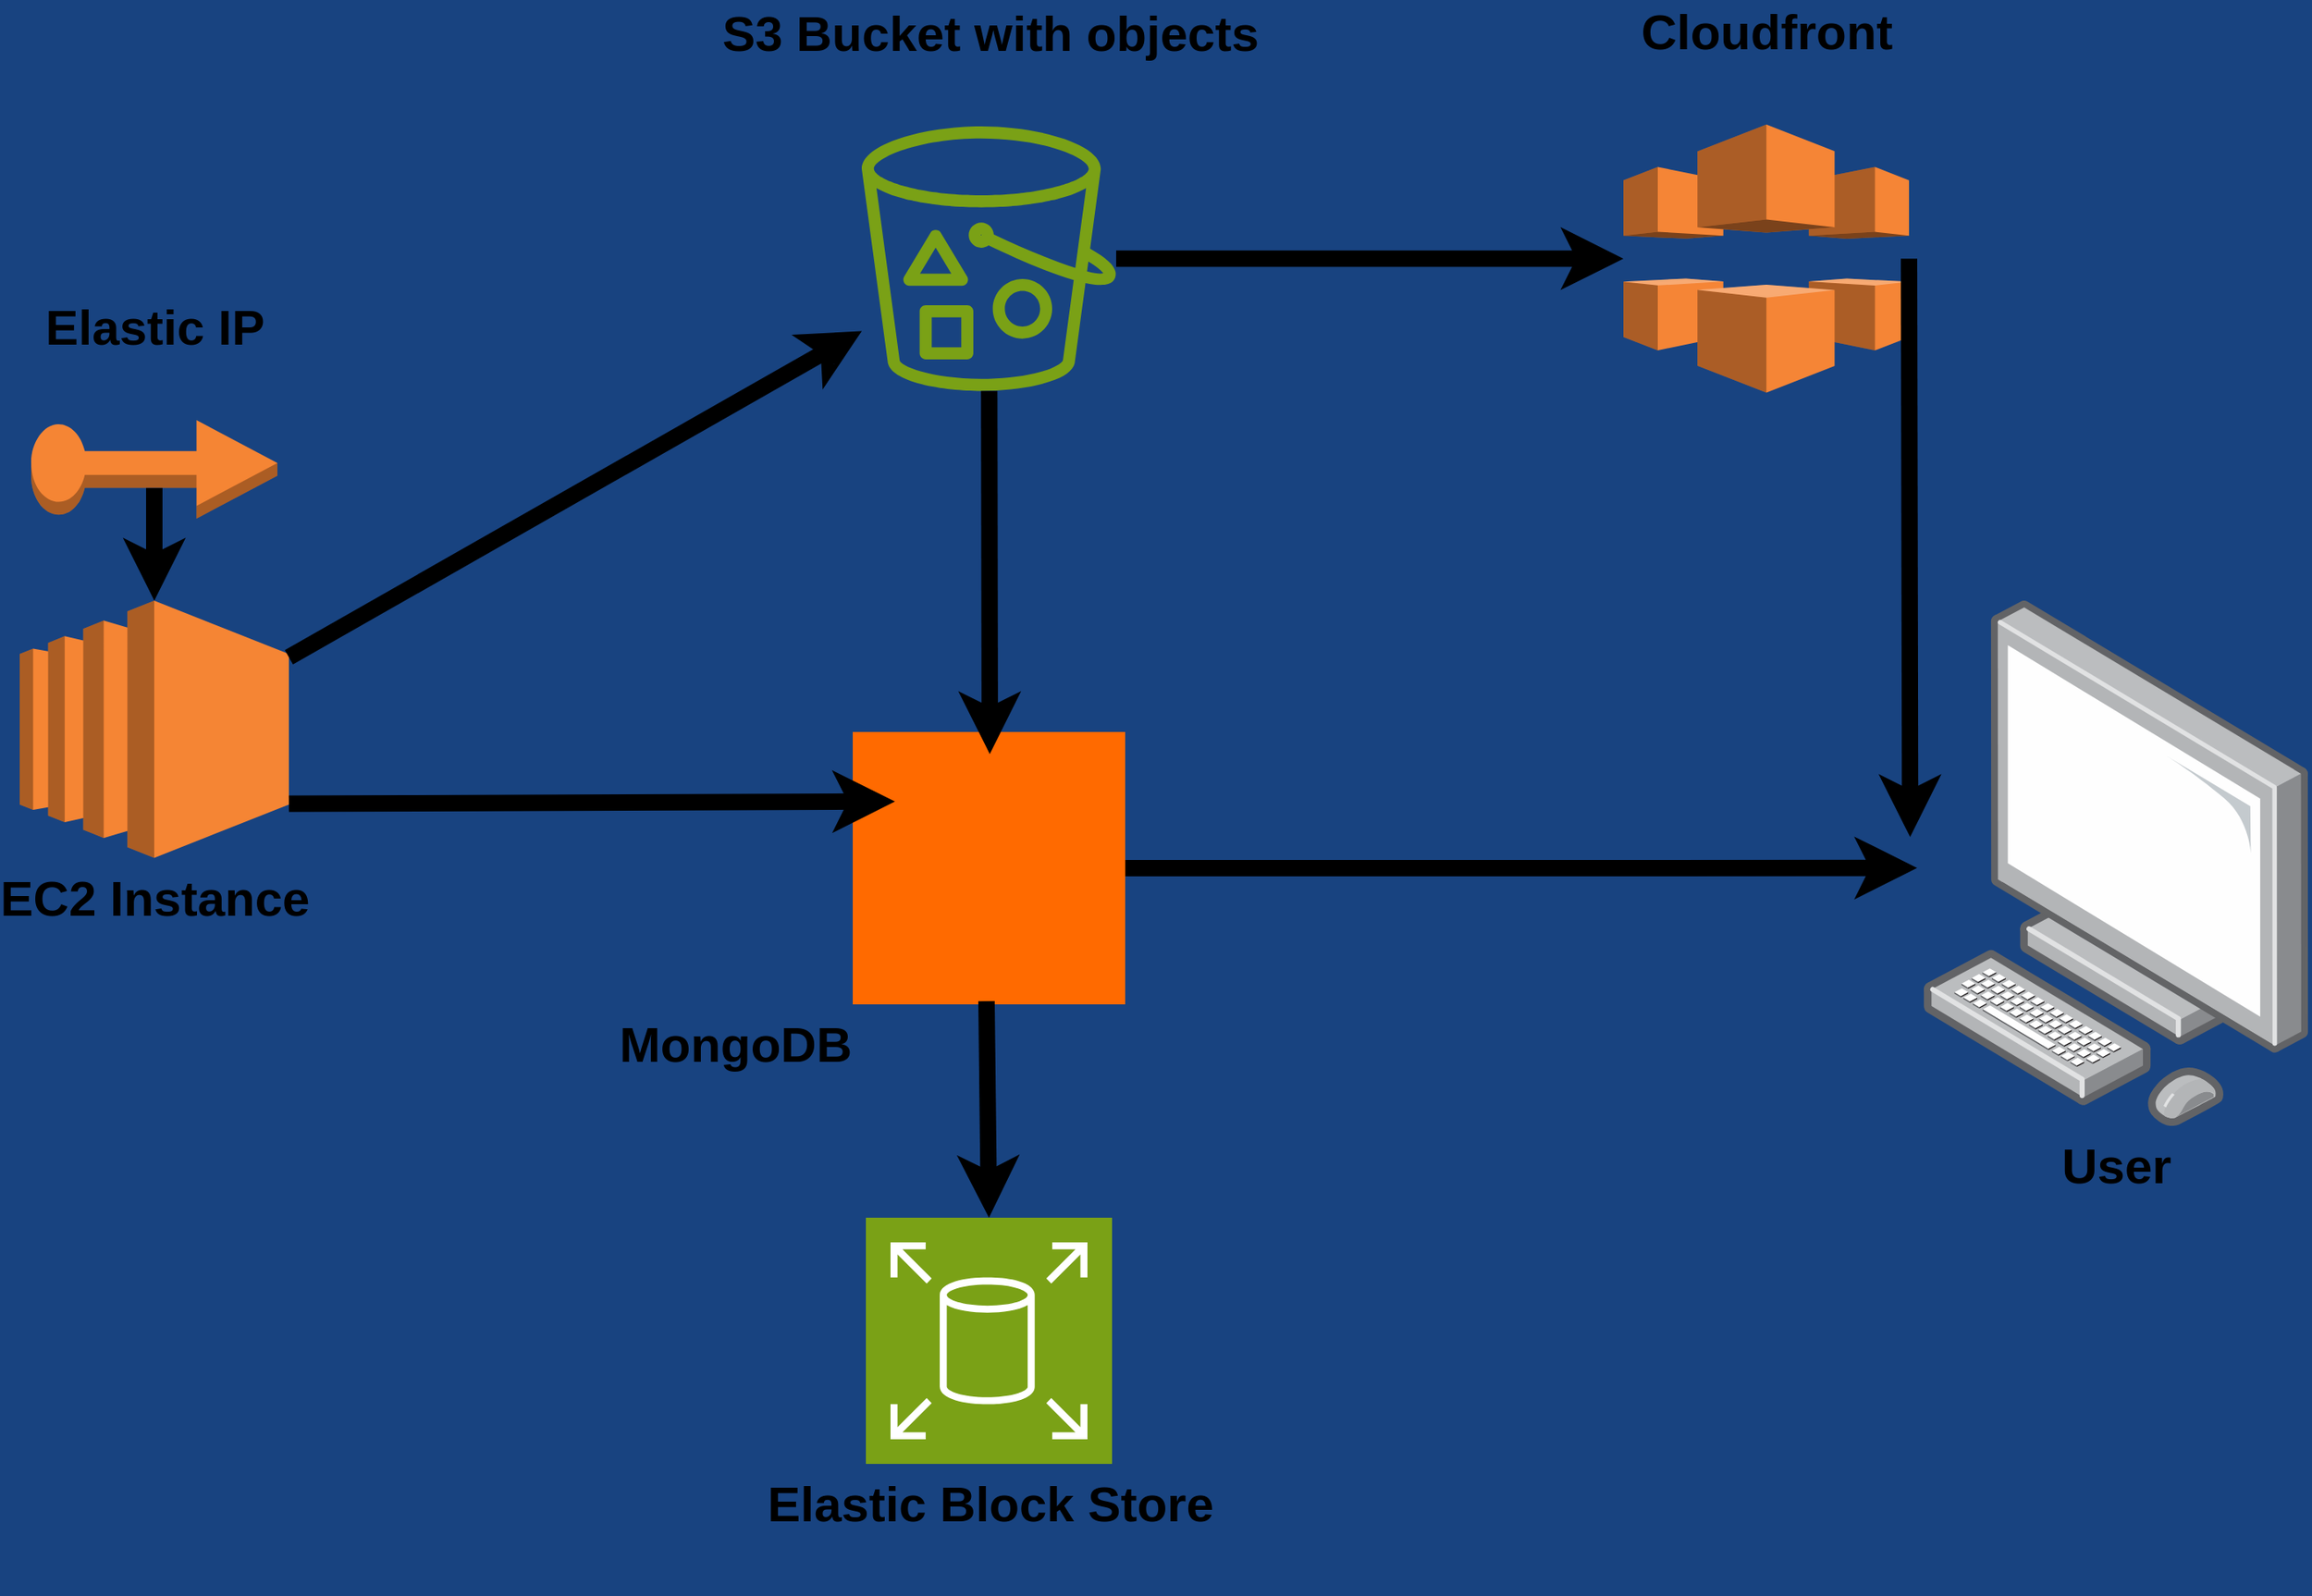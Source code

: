 <mxfile version="26.2.2">
  <diagram name="Page-1" id="7a6c530e-6e37-e111-ec74-82921da8cc10">
    <mxGraphModel dx="2774" dy="1578" grid="0" gridSize="10" guides="1" tooltips="1" connect="1" arrows="1" fold="1" page="1" pageScale="1.5" pageWidth="1169" pageHeight="826" background="#184380" math="0" shadow="0">
      <root>
        <mxCell id="0" style=";html=1;" />
        <mxCell id="1" style=";html=1;" parent="0" />
        <mxCell id="2FV92E6_kj3xv08Foaql-3" value="S3 Bucket with objects&lt;div&gt;&lt;br&gt;&lt;/div&gt;" style="sketch=0;outlineConnect=0;fontColor=#000000;gradientColor=none;fillColor=#7AA116;strokeColor=none;dashed=0;verticalLabelPosition=top;verticalAlign=bottom;align=center;html=1;fontSize=30;fontStyle=1;aspect=fixed;pointerEvents=1;shape=mxgraph.aws4.bucket_with_objects;labelPosition=center;movable=0;resizable=0;rotatable=0;deletable=0;editable=0;locked=1;connectable=0;" vertex="1" parent="1">
          <mxGeometry x="563" y="225" width="155" height="161.2" as="geometry" />
        </mxCell>
        <mxCell id="2FV92E6_kj3xv08Foaql-4" value="MongoDB" style="points=[];aspect=fixed;html=1;align=right;shadow=0;dashed=0;fillColor=#FF6A00;strokeColor=none;shape=mxgraph.alibaba_cloud.mongodb;fontSize=30;verticalAlign=top;labelPosition=left;verticalLabelPosition=bottom;fontStyle=1;movable=0;resizable=0;rotatable=0;deletable=0;editable=0;locked=1;connectable=0;" vertex="1" parent="1">
          <mxGeometry x="557.5" y="594" width="166" height="166" as="geometry" />
        </mxCell>
        <mxCell id="2FV92E6_kj3xv08Foaql-5" value="EC2 Instance" style="outlineConnect=0;dashed=0;verticalLabelPosition=bottom;verticalAlign=top;align=center;html=1;shape=mxgraph.aws3.ec2;fillColor=#F58534;gradientColor=none;fontSize=30;fontStyle=1;aspect=fixed;movable=0;resizable=0;rotatable=0;deletable=0;editable=0;locked=1;connectable=0;" vertex="1" parent="1">
          <mxGeometry x="50" y="514" width="164" height="156.72" as="geometry" />
        </mxCell>
        <mxCell id="2FV92E6_kj3xv08Foaql-6" value="Cloudfront&lt;div&gt;&lt;br&gt;&lt;/div&gt;" style="outlineConnect=0;dashed=0;verticalLabelPosition=top;verticalAlign=bottom;align=center;html=1;shape=mxgraph.aws3.cloudfront;fillColor=#F58536;gradientColor=none;fontSize=30;labelPosition=center;fontStyle=1;aspect=fixed;movable=0;resizable=0;rotatable=0;deletable=0;editable=0;locked=1;connectable=0;" vertex="1" parent="1">
          <mxGeometry x="1027" y="223.93" width="174" height="163.34" as="geometry" />
        </mxCell>
        <mxCell id="2FV92E6_kj3xv08Foaql-7" value="&lt;font&gt;Elastic Block Store&lt;/font&gt;&lt;div&gt;&lt;br&gt;&lt;/div&gt;" style="sketch=0;points=[[0,0,0],[0.25,0,0],[0.5,0,0],[0.75,0,0],[1,0,0],[0,1,0],[0.25,1,0],[0.5,1,0],[0.75,1,0],[1,1,0],[0,0.25,0],[0,0.5,0],[0,0.75,0],[1,0.25,0],[1,0.5,0],[1,0.75,0]];outlineConnect=0;fontColor=#000000;fillColor=#7AA116;strokeColor=#ffffff;dashed=0;verticalLabelPosition=bottom;verticalAlign=top;align=center;html=1;fontSize=30;fontStyle=1;shape=mxgraph.aws4.resourceIcon;resIcon=mxgraph.aws4.elastic_block_store;aspect=fixed;movable=0;resizable=0;rotatable=0;deletable=0;editable=0;locked=1;connectable=0;" vertex="1" parent="1">
          <mxGeometry x="565.5" y="890" width="150" height="150" as="geometry" />
        </mxCell>
        <mxCell id="2FV92E6_kj3xv08Foaql-10" value="&lt;div&gt;&lt;br&gt;&lt;/div&gt;" style="text;html=1;align=center;verticalAlign=middle;resizable=0;points=[];autosize=1;strokeColor=none;fillColor=none;fontSize=15;movable=0;rotatable=0;deletable=0;editable=0;locked=1;connectable=0;" vertex="1" parent="1">
          <mxGeometry x="262" y="805" width="18" height="30" as="geometry" />
        </mxCell>
        <mxCell id="2FV92E6_kj3xv08Foaql-11" value="Elastic IP&lt;div&gt;&lt;br&gt;&lt;/div&gt;" style="outlineConnect=0;dashed=0;verticalLabelPosition=top;verticalAlign=bottom;align=center;html=1;shape=mxgraph.aws3.elastic_ip;fillColor=#F58534;gradientColor=none;fontSize=30;labelPosition=center;fontStyle=1;aspect=fixed;movable=0;resizable=0;rotatable=0;deletable=0;editable=0;locked=1;connectable=0;" vertex="1" parent="1">
          <mxGeometry x="57" y="404" width="150" height="60" as="geometry" />
        </mxCell>
        <mxCell id="2FV92E6_kj3xv08Foaql-16" value="User" style="image;points=[];aspect=fixed;html=1;align=center;shadow=0;dashed=0;image=img/lib/allied_telesis/computer_and_terminals/Personal_Computer.svg;fontSize=30;labelBackgroundColor=none;fontStyle=1;movable=0;resizable=0;rotatable=0;deletable=0;editable=0;locked=1;connectable=0;" vertex="1" parent="1">
          <mxGeometry x="1209" y="514" width="236.12" height="320" as="geometry" />
        </mxCell>
        <mxCell id="2FV92E6_kj3xv08Foaql-20" value="" style="endArrow=classic;html=1;rounded=0;exitX=1;exitY=0.5;exitDx=0;exitDy=0;exitPerimeter=0;entryX=-0.031;entryY=0.45;entryDx=0;entryDy=0;entryPerimeter=0;strokeWidth=10;movable=0;resizable=0;rotatable=0;deletable=0;editable=0;locked=1;connectable=0;" edge="1" parent="1" source="2FV92E6_kj3xv08Foaql-6" target="2FV92E6_kj3xv08Foaql-16">
          <mxGeometry width="50" height="50" relative="1" as="geometry">
            <mxPoint x="1248" y="602" as="sourcePoint" />
            <mxPoint x="1400" y="606" as="targetPoint" />
          </mxGeometry>
        </mxCell>
        <mxCell id="2FV92E6_kj3xv08Foaql-21" value="" style="endArrow=classic;html=1;rounded=0;entryX=0;entryY=0.5;entryDx=0;entryDy=0;entryPerimeter=0;strokeWidth=10;movable=0;resizable=0;rotatable=0;deletable=0;editable=0;locked=1;connectable=0;" edge="1" parent="1" source="2FV92E6_kj3xv08Foaql-3" target="2FV92E6_kj3xv08Foaql-6">
          <mxGeometry width="50" height="50" relative="1" as="geometry">
            <mxPoint x="753" y="458" as="sourcePoint" />
            <mxPoint x="910" y="504" as="targetPoint" />
          </mxGeometry>
        </mxCell>
        <mxCell id="2FV92E6_kj3xv08Foaql-23" value="" style="endArrow=classic;html=1;rounded=0;exitX=0.491;exitY=0.988;exitDx=0;exitDy=0;exitPerimeter=0;entryX=0.5;entryY=0;entryDx=0;entryDy=0;entryPerimeter=0;strokeWidth=10;movable=0;resizable=0;rotatable=0;deletable=0;editable=0;locked=1;connectable=0;" edge="1" parent="1" source="2FV92E6_kj3xv08Foaql-4" target="2FV92E6_kj3xv08Foaql-7">
          <mxGeometry width="50" height="50" relative="1" as="geometry">
            <mxPoint x="638.5" y="845" as="sourcePoint" />
            <mxPoint x="639" y="968" as="targetPoint" />
          </mxGeometry>
        </mxCell>
        <mxCell id="2FV92E6_kj3xv08Foaql-29" value="" style="endArrow=classic;html=1;rounded=0;entryX=0.503;entryY=0.081;entryDx=0;entryDy=0;entryPerimeter=0;strokeWidth=10;movable=0;resizable=0;rotatable=0;deletable=0;editable=0;locked=1;connectable=0;" edge="1" parent="1" source="2FV92E6_kj3xv08Foaql-3" target="2FV92E6_kj3xv08Foaql-4">
          <mxGeometry width="50" height="50" relative="1" as="geometry">
            <mxPoint x="638.5" y="461" as="sourcePoint" />
            <mxPoint x="639" y="584" as="targetPoint" />
          </mxGeometry>
        </mxCell>
        <mxCell id="2FV92E6_kj3xv08Foaql-31" value="" style="endArrow=classic;html=1;rounded=0;exitX=1;exitY=0.22;exitDx=0;exitDy=0;exitPerimeter=0;strokeWidth=10;movable=0;resizable=0;rotatable=0;deletable=0;editable=0;locked=1;connectable=0;" edge="1" parent="1" source="2FV92E6_kj3xv08Foaql-5" target="2FV92E6_kj3xv08Foaql-3">
          <mxGeometry width="50" height="50" relative="1" as="geometry">
            <mxPoint x="216" y="572" as="sourcePoint" />
            <mxPoint x="377" y="379" as="targetPoint" />
          </mxGeometry>
        </mxCell>
        <mxCell id="2FV92E6_kj3xv08Foaql-32" value="" style="endArrow=classic;html=1;rounded=0;entryX=0.155;entryY=0.255;entryDx=0;entryDy=0;entryPerimeter=0;exitX=1;exitY=0.79;exitDx=0;exitDy=0;exitPerimeter=0;strokeWidth=10;movable=0;resizable=0;rotatable=0;deletable=0;editable=0;locked=1;connectable=0;" edge="1" parent="1" source="2FV92E6_kj3xv08Foaql-5" target="2FV92E6_kj3xv08Foaql-4">
          <mxGeometry width="50" height="50" relative="1" as="geometry">
            <mxPoint x="218" y="667" as="sourcePoint" />
            <mxPoint x="566" y="664" as="targetPoint" />
          </mxGeometry>
        </mxCell>
        <mxCell id="2FV92E6_kj3xv08Foaql-33" value="" style="endArrow=classic;html=1;rounded=0;entryX=0.5;entryY=0;entryDx=0;entryDy=0;entryPerimeter=0;exitX=0.5;exitY=0.69;exitDx=0;exitDy=0;exitPerimeter=0;verticalAlign=bottom;labelPosition=left;verticalLabelPosition=top;align=right;strokeWidth=10;movable=0;resizable=0;rotatable=0;deletable=0;editable=0;locked=1;connectable=0;" edge="1" parent="1" source="2FV92E6_kj3xv08Foaql-11" target="2FV92E6_kj3xv08Foaql-5">
          <mxGeometry width="50" height="50" relative="1" as="geometry">
            <mxPoint x="122" y="460" as="sourcePoint" />
            <mxPoint x="122" y="528" as="targetPoint" />
          </mxGeometry>
        </mxCell>
        <mxCell id="2FV92E6_kj3xv08Foaql-34" style="edgeStyle=orthogonalEdgeStyle;rounded=0;orthogonalLoop=1;jettySize=auto;html=1;entryX=-0.013;entryY=0.509;entryDx=0;entryDy=0;entryPerimeter=0;fontSize=15;strokeWidth=10;movable=0;resizable=0;rotatable=0;deletable=0;editable=0;locked=1;connectable=0;" edge="1" parent="1" source="2FV92E6_kj3xv08Foaql-4" target="2FV92E6_kj3xv08Foaql-16">
          <mxGeometry relative="1" as="geometry" />
        </mxCell>
      </root>
    </mxGraphModel>
  </diagram>
</mxfile>
